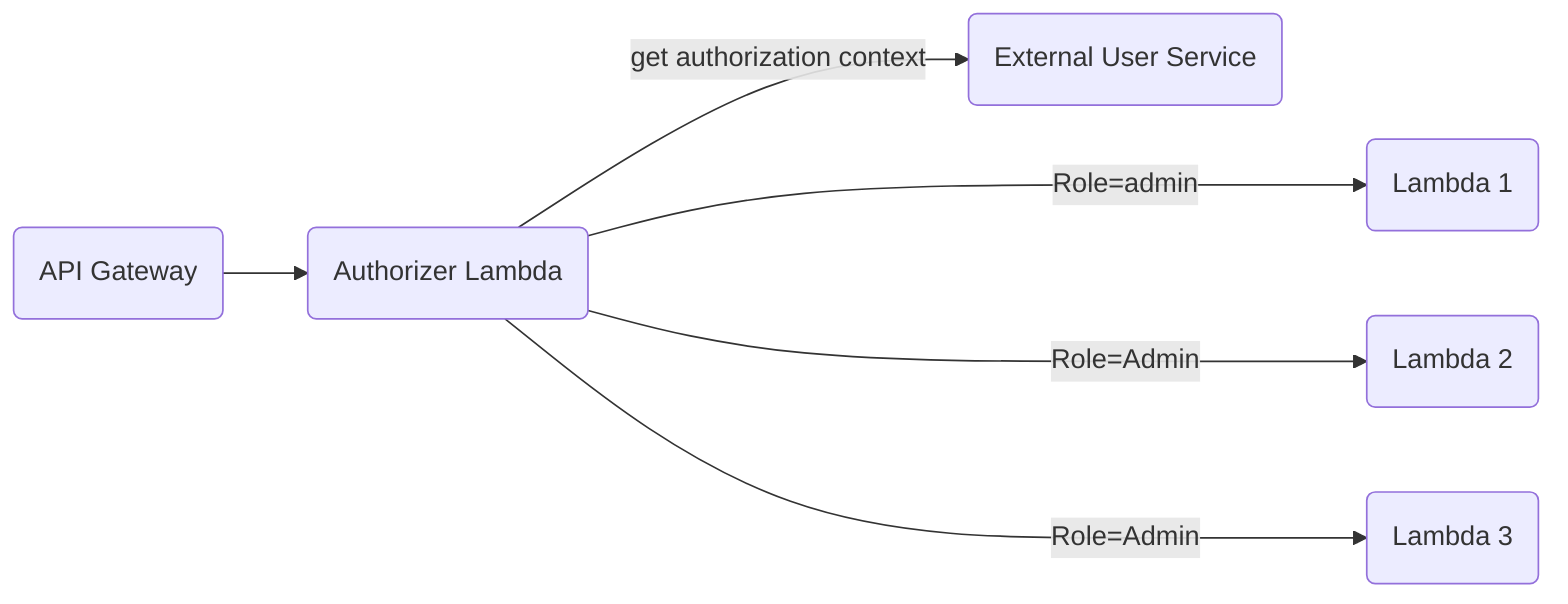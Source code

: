 flowchart LR
    API(API Gateway)
    LA(Authorizer Lambda)
    UM(External User Service)
    L1(Lambda 1)
    L2(Lambda 2)
    L3(Lambda 3)

    API --> LA
    LA --get authorization context--> UM
    LA --Role=admin---> L1
    LA --Role=Admin---> L2
    LA --Role=Admin---> L3